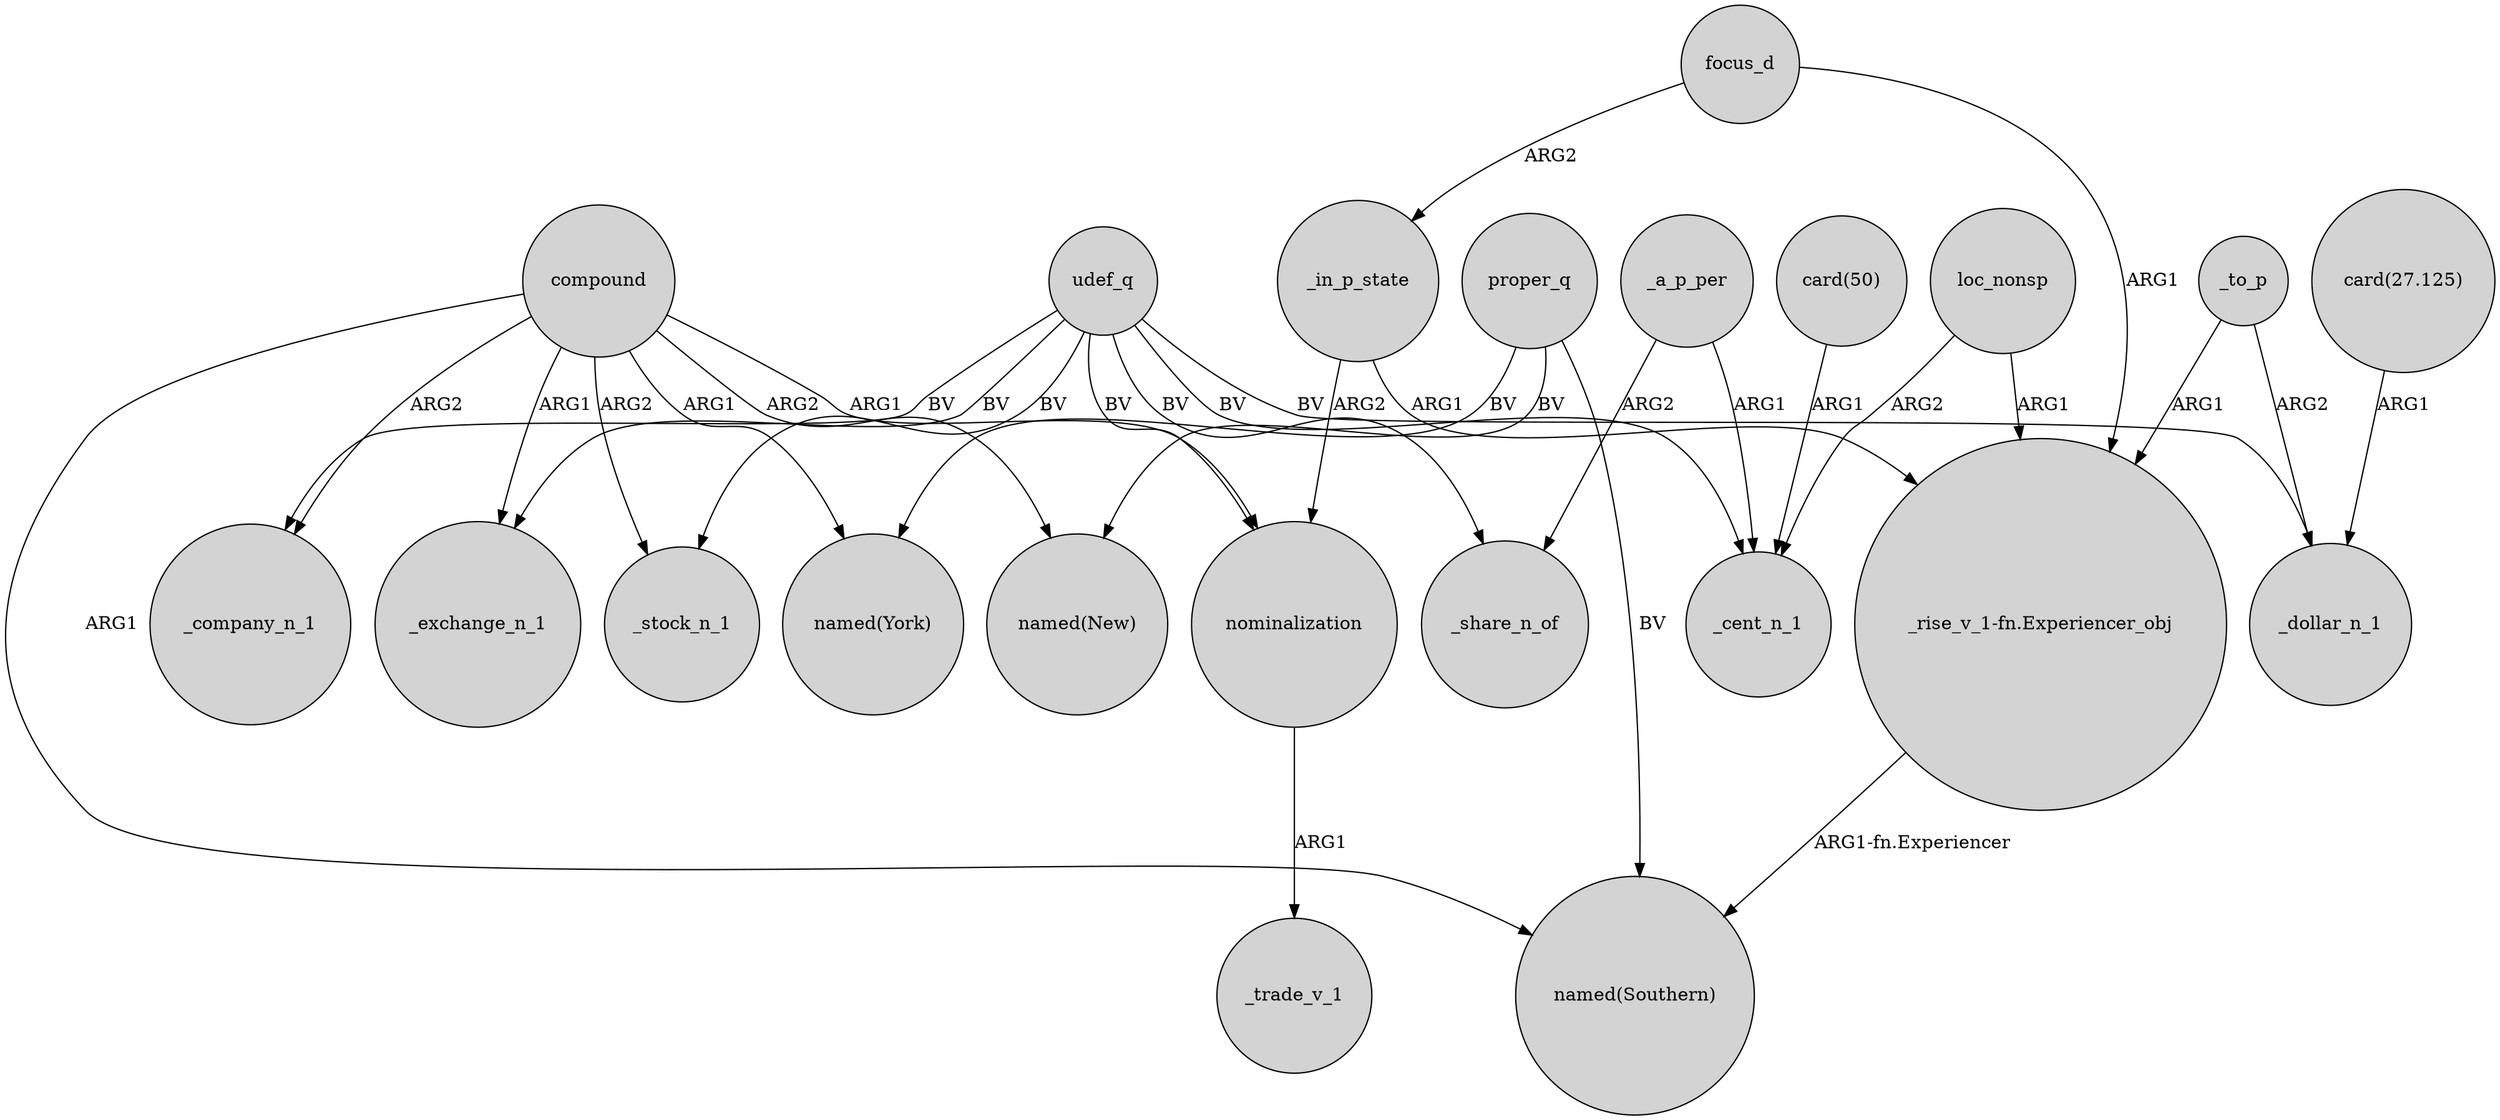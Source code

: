 digraph {
	node [shape=circle style=filled]
	_in_p_state -> nominalization [label=ARG2]
	focus_d -> _in_p_state [label=ARG2]
	loc_nonsp -> "_rise_v_1-fn.Experiencer_obj" [label=ARG1]
	_a_p_per -> _cent_n_1 [label=ARG1]
	compound -> _company_n_1 [label=ARG2]
	compound -> "named(New)" [label=ARG2]
	udef_q -> _company_n_1 [label=BV]
	proper_q -> "named(New)" [label=BV]
	udef_q -> nominalization [label=BV]
	_in_p_state -> "_rise_v_1-fn.Experiencer_obj" [label=ARG1]
	udef_q -> _exchange_n_1 [label=BV]
	_to_p -> _dollar_n_1 [label=ARG2]
	udef_q -> _cent_n_1 [label=BV]
	compound -> _exchange_n_1 [label=ARG1]
	loc_nonsp -> _cent_n_1 [label=ARG2]
	proper_q -> "named(York)" [label=BV]
	compound -> nominalization [label=ARG1]
	udef_q -> _stock_n_1 [label=BV]
	_a_p_per -> _share_n_of [label=ARG2]
	"_rise_v_1-fn.Experiencer_obj" -> "named(Southern)" [label="ARG1-fn.Experiencer"]
	udef_q -> _share_n_of [label=BV]
	compound -> _stock_n_1 [label=ARG2]
	udef_q -> _dollar_n_1 [label=BV]
	compound -> "named(Southern)" [label=ARG1]
	"card(50)" -> _cent_n_1 [label=ARG1]
	focus_d -> "_rise_v_1-fn.Experiencer_obj" [label=ARG1]
	_to_p -> "_rise_v_1-fn.Experiencer_obj" [label=ARG1]
	compound -> "named(York)" [label=ARG1]
	proper_q -> "named(Southern)" [label=BV]
	"card(27.125)" -> _dollar_n_1 [label=ARG1]
	nominalization -> _trade_v_1 [label=ARG1]
}
